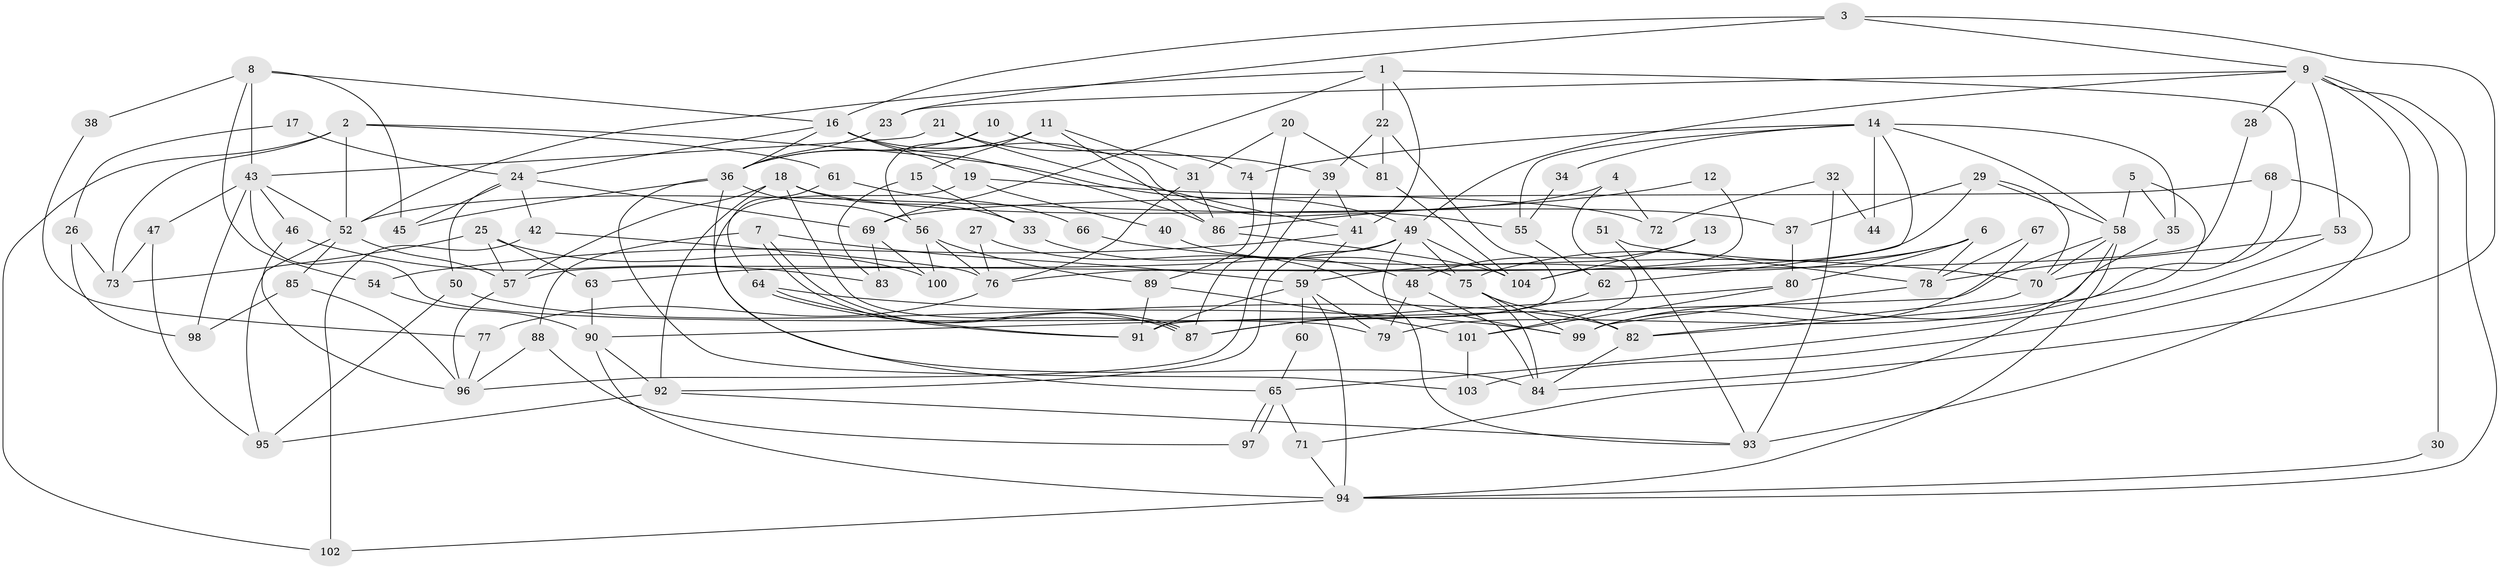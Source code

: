 // Generated by graph-tools (version 1.1) at 2025/50/03/09/25 03:50:04]
// undirected, 104 vertices, 208 edges
graph export_dot {
graph [start="1"]
  node [color=gray90,style=filled];
  1;
  2;
  3;
  4;
  5;
  6;
  7;
  8;
  9;
  10;
  11;
  12;
  13;
  14;
  15;
  16;
  17;
  18;
  19;
  20;
  21;
  22;
  23;
  24;
  25;
  26;
  27;
  28;
  29;
  30;
  31;
  32;
  33;
  34;
  35;
  36;
  37;
  38;
  39;
  40;
  41;
  42;
  43;
  44;
  45;
  46;
  47;
  48;
  49;
  50;
  51;
  52;
  53;
  54;
  55;
  56;
  57;
  58;
  59;
  60;
  61;
  62;
  63;
  64;
  65;
  66;
  67;
  68;
  69;
  70;
  71;
  72;
  73;
  74;
  75;
  76;
  77;
  78;
  79;
  80;
  81;
  82;
  83;
  84;
  85;
  86;
  87;
  88;
  89;
  90;
  91;
  92;
  93;
  94;
  95;
  96;
  97;
  98;
  99;
  100;
  101;
  102;
  103;
  104;
  1 -- 41;
  1 -- 99;
  1 -- 22;
  1 -- 52;
  1 -- 69;
  2 -- 52;
  2 -- 73;
  2 -- 49;
  2 -- 61;
  2 -- 102;
  3 -- 84;
  3 -- 9;
  3 -- 16;
  3 -- 23;
  4 -- 52;
  4 -- 101;
  4 -- 72;
  5 -- 82;
  5 -- 58;
  5 -- 35;
  6 -- 75;
  6 -- 59;
  6 -- 78;
  6 -- 80;
  7 -- 87;
  7 -- 87;
  7 -- 59;
  7 -- 88;
  8 -- 45;
  8 -- 16;
  8 -- 38;
  8 -- 43;
  8 -- 54;
  9 -- 23;
  9 -- 94;
  9 -- 28;
  9 -- 30;
  9 -- 49;
  9 -- 53;
  9 -- 103;
  10 -- 36;
  10 -- 56;
  10 -- 39;
  11 -- 36;
  11 -- 31;
  11 -- 15;
  11 -- 86;
  12 -- 104;
  12 -- 86;
  13 -- 104;
  13 -- 48;
  14 -- 62;
  14 -- 35;
  14 -- 34;
  14 -- 44;
  14 -- 55;
  14 -- 58;
  14 -- 74;
  15 -- 33;
  15 -- 83;
  16 -- 24;
  16 -- 19;
  16 -- 36;
  16 -- 55;
  16 -- 86;
  17 -- 24;
  17 -- 26;
  18 -- 37;
  18 -- 92;
  18 -- 33;
  18 -- 57;
  18 -- 87;
  19 -- 65;
  19 -- 40;
  19 -- 72;
  20 -- 31;
  20 -- 87;
  20 -- 81;
  21 -- 43;
  21 -- 74;
  21 -- 41;
  22 -- 81;
  22 -- 39;
  22 -- 91;
  23 -- 36;
  24 -- 50;
  24 -- 69;
  24 -- 42;
  24 -- 45;
  25 -- 57;
  25 -- 63;
  25 -- 73;
  25 -- 100;
  26 -- 73;
  26 -- 98;
  27 -- 99;
  27 -- 76;
  28 -- 76;
  29 -- 70;
  29 -- 58;
  29 -- 37;
  29 -- 57;
  30 -- 94;
  31 -- 76;
  31 -- 86;
  32 -- 72;
  32 -- 93;
  32 -- 44;
  33 -- 48;
  34 -- 55;
  35 -- 79;
  36 -- 56;
  36 -- 45;
  36 -- 84;
  36 -- 103;
  37 -- 80;
  38 -- 77;
  39 -- 41;
  39 -- 96;
  40 -- 75;
  41 -- 54;
  41 -- 59;
  42 -- 102;
  42 -- 76;
  43 -- 52;
  43 -- 46;
  43 -- 47;
  43 -- 79;
  43 -- 98;
  46 -- 96;
  46 -- 83;
  47 -- 95;
  47 -- 73;
  48 -- 79;
  48 -- 84;
  49 -- 63;
  49 -- 75;
  49 -- 92;
  49 -- 93;
  49 -- 104;
  50 -- 95;
  50 -- 82;
  51 -- 78;
  51 -- 93;
  52 -- 57;
  52 -- 85;
  52 -- 95;
  53 -- 65;
  53 -- 78;
  54 -- 90;
  55 -- 62;
  56 -- 100;
  56 -- 89;
  56 -- 76;
  57 -- 96;
  58 -- 90;
  58 -- 70;
  58 -- 71;
  58 -- 94;
  59 -- 91;
  59 -- 60;
  59 -- 79;
  59 -- 94;
  60 -- 65;
  61 -- 64;
  61 -- 66;
  62 -- 87;
  63 -- 90;
  64 -- 91;
  64 -- 91;
  64 -- 99;
  65 -- 97;
  65 -- 97;
  65 -- 71;
  66 -- 70;
  67 -- 78;
  67 -- 99;
  68 -- 93;
  68 -- 69;
  68 -- 70;
  69 -- 83;
  69 -- 100;
  70 -- 82;
  71 -- 94;
  74 -- 89;
  75 -- 84;
  75 -- 82;
  75 -- 99;
  76 -- 77;
  77 -- 96;
  78 -- 99;
  80 -- 87;
  80 -- 101;
  81 -- 104;
  82 -- 84;
  85 -- 96;
  85 -- 98;
  86 -- 104;
  88 -- 96;
  88 -- 97;
  89 -- 101;
  89 -- 91;
  90 -- 94;
  90 -- 92;
  92 -- 93;
  92 -- 95;
  94 -- 102;
  101 -- 103;
}
